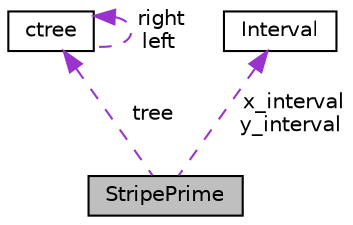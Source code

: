 digraph "StripePrime"
{
  edge [fontname="Helvetica",fontsize="10",labelfontname="Helvetica",labelfontsize="10"];
  node [fontname="Helvetica",fontsize="10",shape=record];
  Node1 [label="StripePrime",height=0.2,width=0.4,color="black", fillcolor="grey75", style="filled", fontcolor="black"];
  Node2 -> Node1 [dir="back",color="darkorchid3",fontsize="10",style="dashed",label=" tree" ,fontname="Helvetica"];
  Node2 [label="ctree",height=0.2,width=0.4,color="black", fillcolor="white", style="filled",URL="$classctree.html",tooltip="ctree "];
  Node2 -> Node2 [dir="back",color="darkorchid3",fontsize="10",style="dashed",label=" right\nleft" ,fontname="Helvetica"];
  Node3 -> Node1 [dir="back",color="darkorchid3",fontsize="10",style="dashed",label=" x_interval\ny_interval" ,fontname="Helvetica"];
  Node3 [label="Interval",height=0.2,width=0.4,color="black", fillcolor="white", style="filled",URL="$classInterval.html",tooltip="Interval. "];
}
